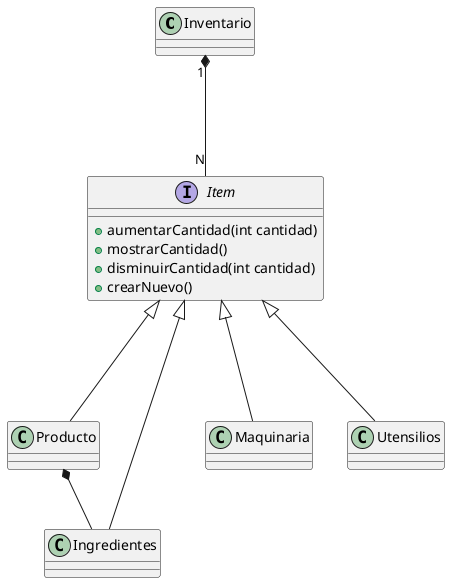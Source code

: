 @startuml alberdi
Inventario "1" *--- "N" Item
interface Item {
    + aumentarCantidad(int cantidad)
    + mostrarCantidad()
    + disminuirCantidad(int cantidad)
    + crearNuevo()
}
Item <|--- Producto
Item <|--- Ingredientes
Item <|--- Maquinaria
Item <|--- Utensilios
Producto *-- Ingredientes
@enduml